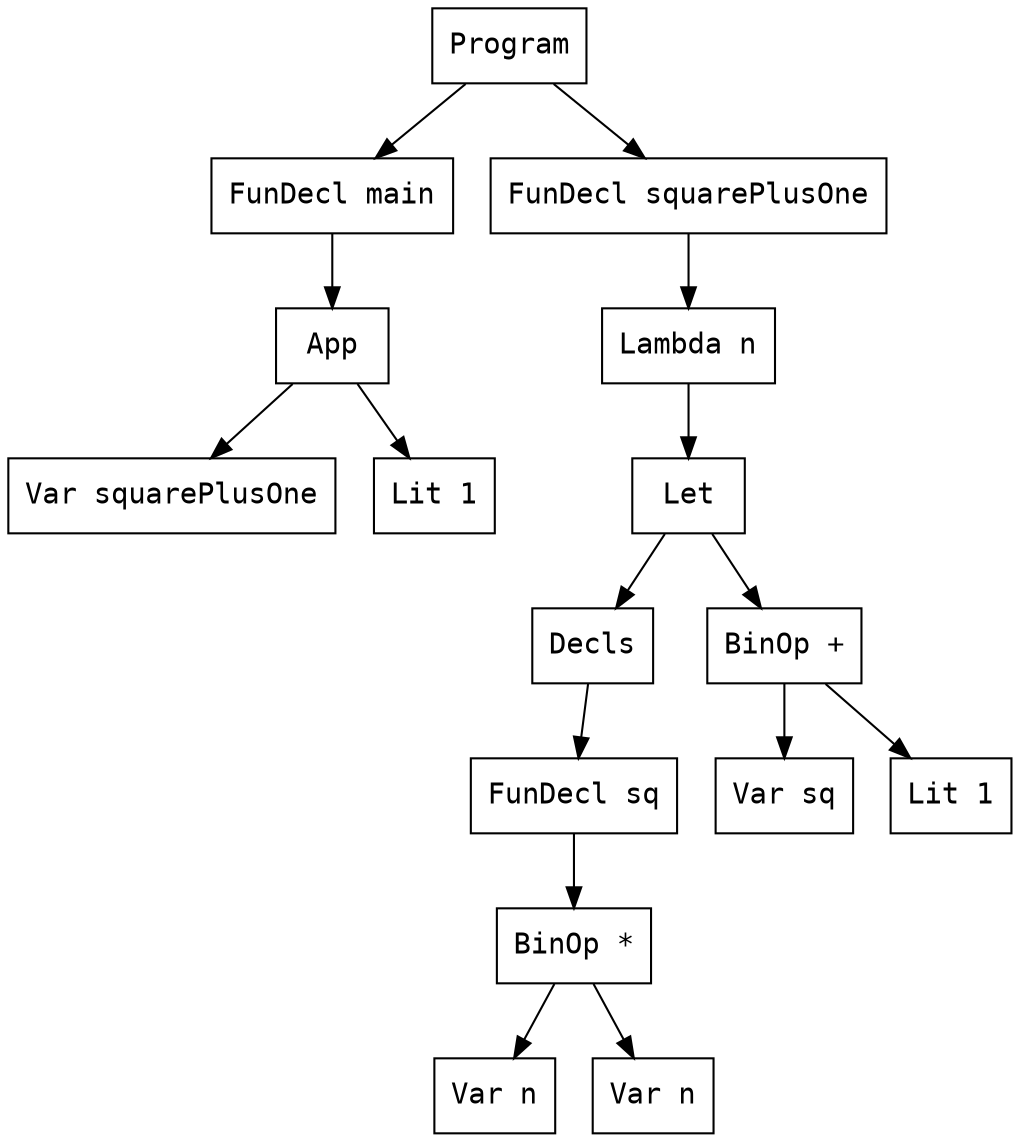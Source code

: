 digraph AST {
  rankdir=TB;
  node [shape=box,fontname="monospace"];
  0 [shape=box,label="Program"];
  1 [shape=box,label="FunDecl main"];
  2 [shape=box,label="App"];
  3 [shape=box,label="Var squarePlusOne"];
  2 -> 3;
  4 [shape=box,label="Lit 1"];
  2 -> 4;
  1 -> 2;
  0 -> 1;
  5 [shape=box,label="FunDecl squarePlusOne"];
  6 [shape=box,label="Lambda n"];
  7 [shape=box,label="Let"];
  8 [shape=box,label="Decls"];
  7 -> 8;
  9 [shape=box,label="FunDecl sq"];
  10 [shape=box,label="BinOp *"];
  11 [shape=box,label="Var n"];
  10 -> 11;
  12 [shape=box,label="Var n"];
  10 -> 12;
  9 -> 10;
  8 -> 9;
  13 [shape=box,label="BinOp +"];
  14 [shape=box,label="Var sq"];
  13 -> 14;
  15 [shape=box,label="Lit 1"];
  13 -> 15;
  7 -> 13;
  6 -> 7;
  5 -> 6;
  0 -> 5;
}
